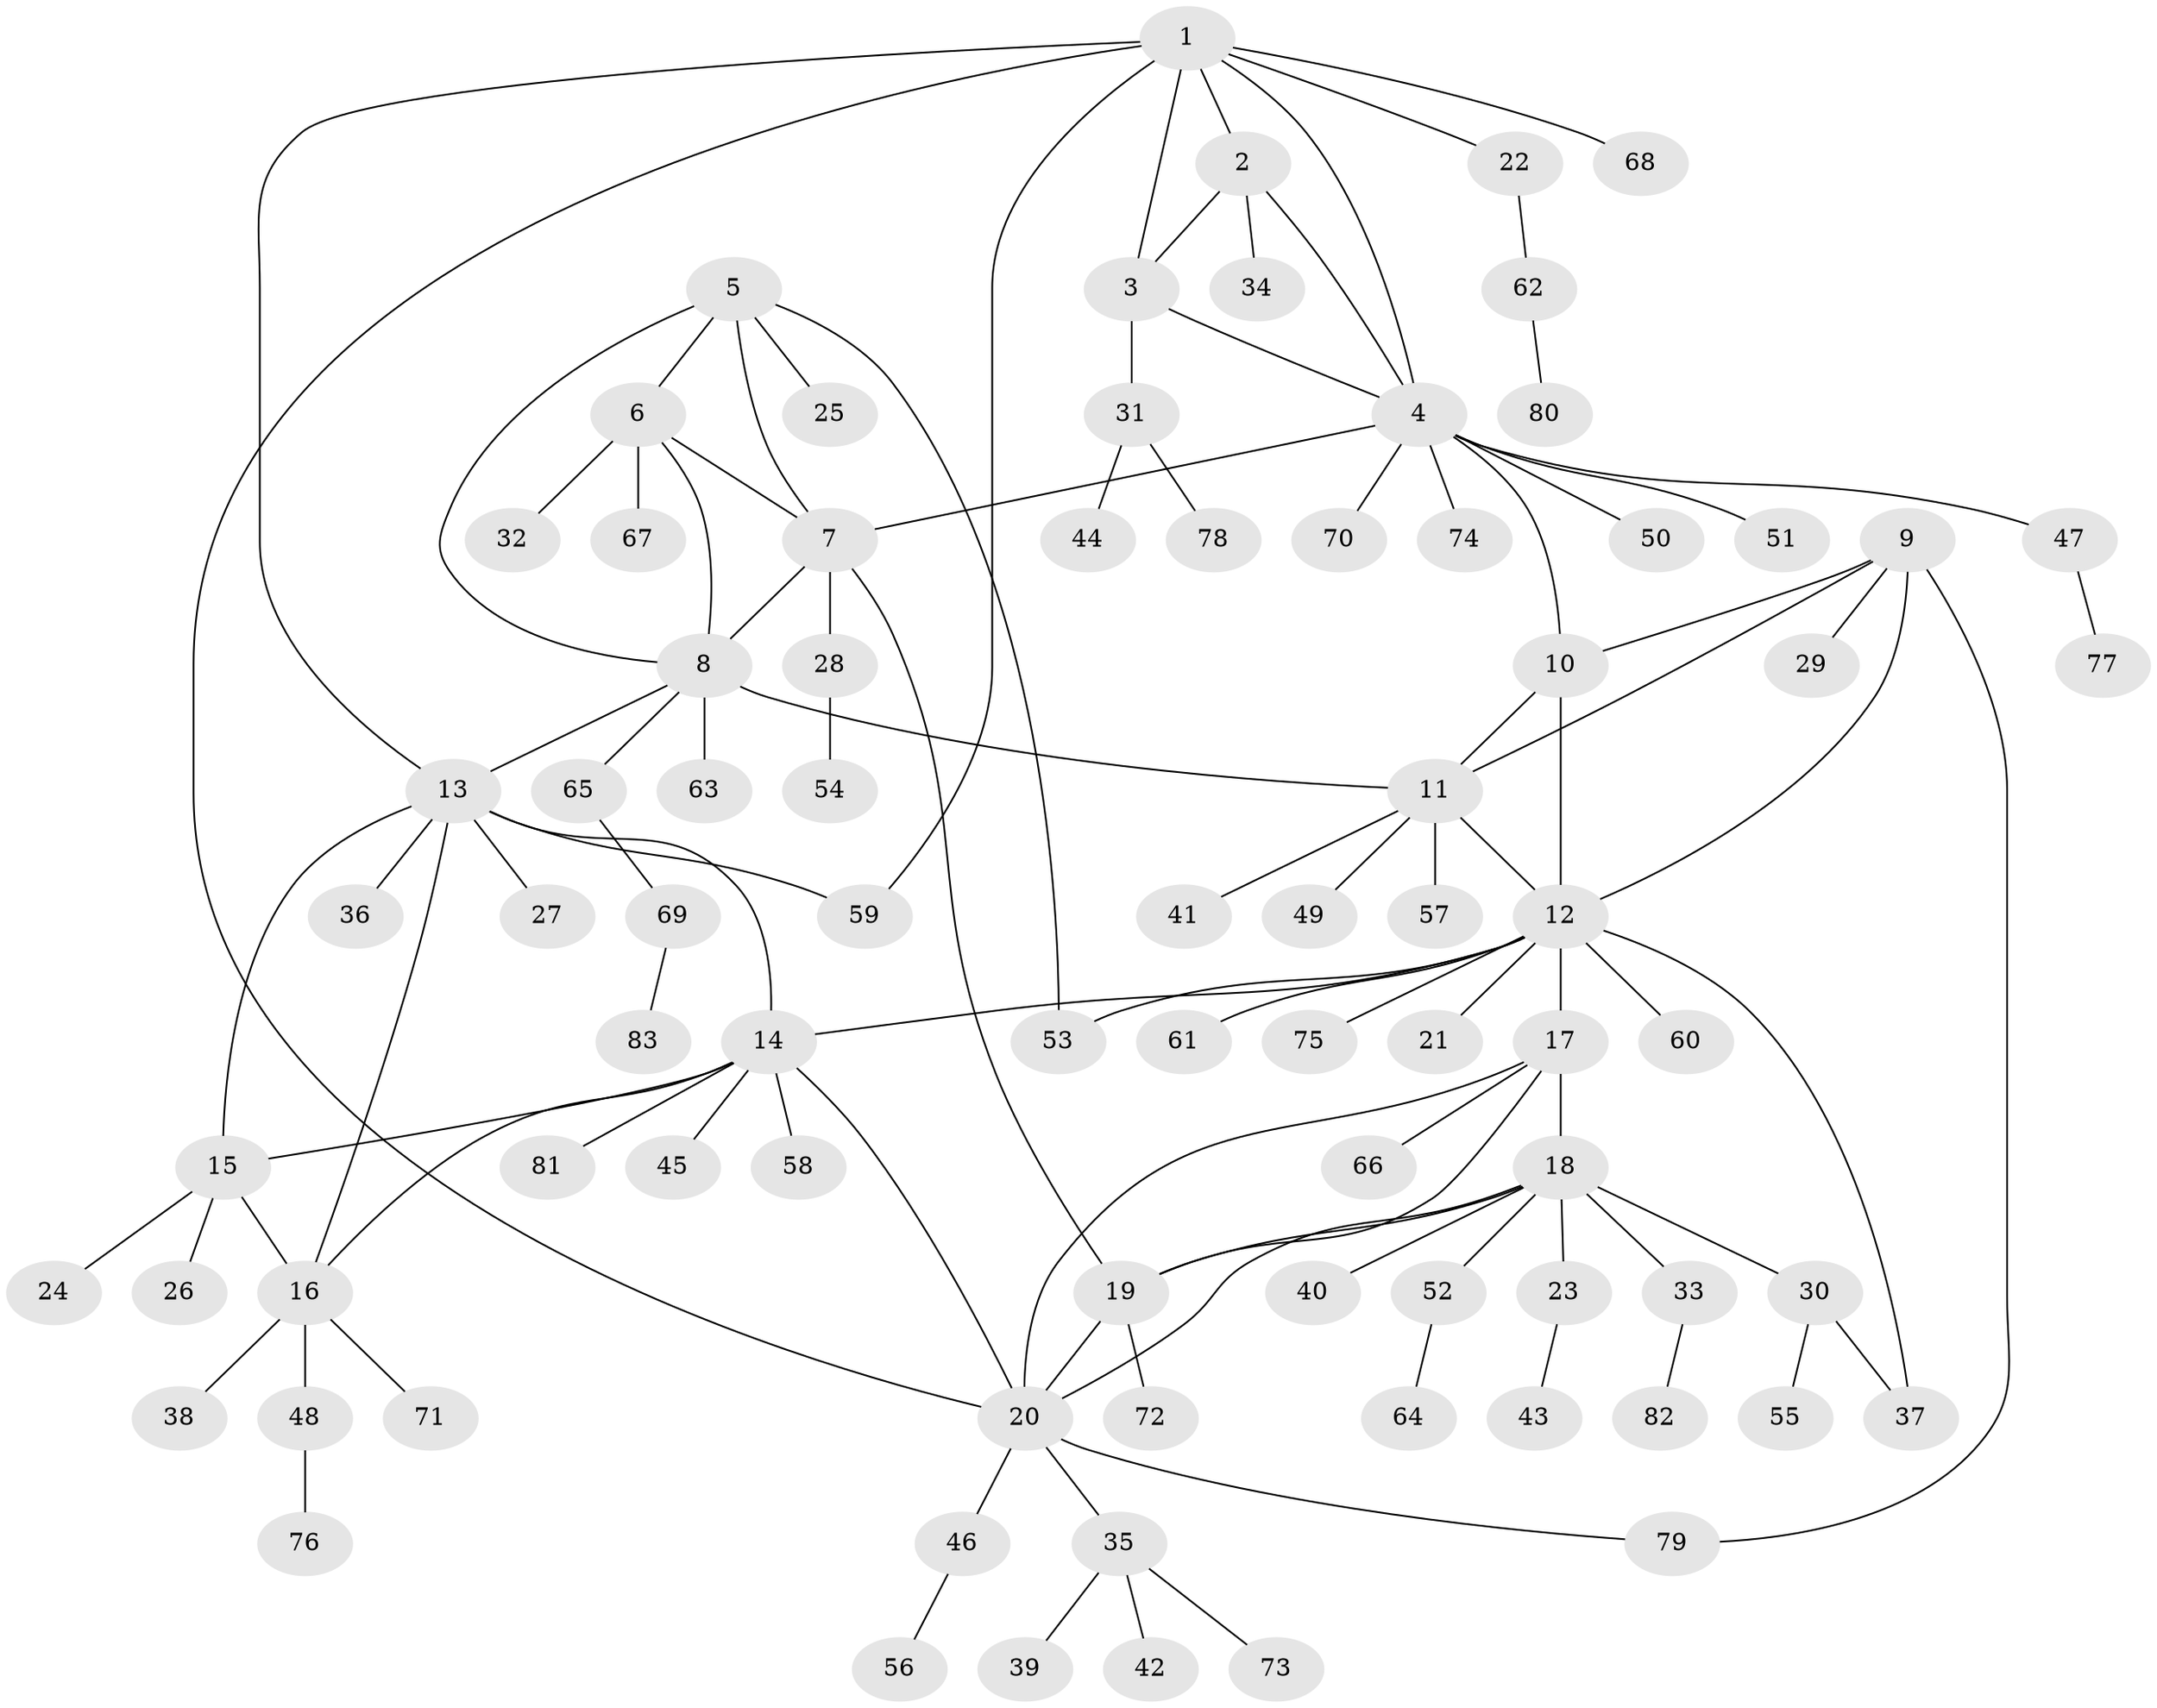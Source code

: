 // coarse degree distribution, {4: 0.06060606060606061, 5: 0.15151515151515152, 3: 0.06060606060606061, 2: 0.030303030303030304, 7: 0.030303030303030304, 15: 0.030303030303030304, 1: 0.6363636363636364}
// Generated by graph-tools (version 1.1) at 2025/19/03/04/25 18:19:34]
// undirected, 83 vertices, 107 edges
graph export_dot {
graph [start="1"]
  node [color=gray90,style=filled];
  1;
  2;
  3;
  4;
  5;
  6;
  7;
  8;
  9;
  10;
  11;
  12;
  13;
  14;
  15;
  16;
  17;
  18;
  19;
  20;
  21;
  22;
  23;
  24;
  25;
  26;
  27;
  28;
  29;
  30;
  31;
  32;
  33;
  34;
  35;
  36;
  37;
  38;
  39;
  40;
  41;
  42;
  43;
  44;
  45;
  46;
  47;
  48;
  49;
  50;
  51;
  52;
  53;
  54;
  55;
  56;
  57;
  58;
  59;
  60;
  61;
  62;
  63;
  64;
  65;
  66;
  67;
  68;
  69;
  70;
  71;
  72;
  73;
  74;
  75;
  76;
  77;
  78;
  79;
  80;
  81;
  82;
  83;
  1 -- 2;
  1 -- 3;
  1 -- 4;
  1 -- 13;
  1 -- 20;
  1 -- 22;
  1 -- 59;
  1 -- 68;
  2 -- 3;
  2 -- 4;
  2 -- 34;
  3 -- 4;
  3 -- 31;
  4 -- 7;
  4 -- 10;
  4 -- 47;
  4 -- 50;
  4 -- 51;
  4 -- 70;
  4 -- 74;
  5 -- 6;
  5 -- 7;
  5 -- 8;
  5 -- 25;
  5 -- 53;
  6 -- 7;
  6 -- 8;
  6 -- 32;
  6 -- 67;
  7 -- 8;
  7 -- 19;
  7 -- 28;
  8 -- 11;
  8 -- 13;
  8 -- 63;
  8 -- 65;
  9 -- 10;
  9 -- 11;
  9 -- 12;
  9 -- 29;
  9 -- 79;
  10 -- 11;
  10 -- 12;
  11 -- 12;
  11 -- 41;
  11 -- 49;
  11 -- 57;
  12 -- 14;
  12 -- 17;
  12 -- 21;
  12 -- 37;
  12 -- 53;
  12 -- 60;
  12 -- 61;
  12 -- 75;
  13 -- 14;
  13 -- 15;
  13 -- 16;
  13 -- 27;
  13 -- 36;
  13 -- 59;
  14 -- 15;
  14 -- 16;
  14 -- 20;
  14 -- 45;
  14 -- 58;
  14 -- 81;
  15 -- 16;
  15 -- 24;
  15 -- 26;
  16 -- 38;
  16 -- 48;
  16 -- 71;
  17 -- 18;
  17 -- 19;
  17 -- 20;
  17 -- 66;
  18 -- 19;
  18 -- 20;
  18 -- 23;
  18 -- 30;
  18 -- 33;
  18 -- 40;
  18 -- 52;
  19 -- 20;
  19 -- 72;
  20 -- 35;
  20 -- 46;
  20 -- 79;
  22 -- 62;
  23 -- 43;
  28 -- 54;
  30 -- 37;
  30 -- 55;
  31 -- 44;
  31 -- 78;
  33 -- 82;
  35 -- 39;
  35 -- 42;
  35 -- 73;
  46 -- 56;
  47 -- 77;
  48 -- 76;
  52 -- 64;
  62 -- 80;
  65 -- 69;
  69 -- 83;
}
